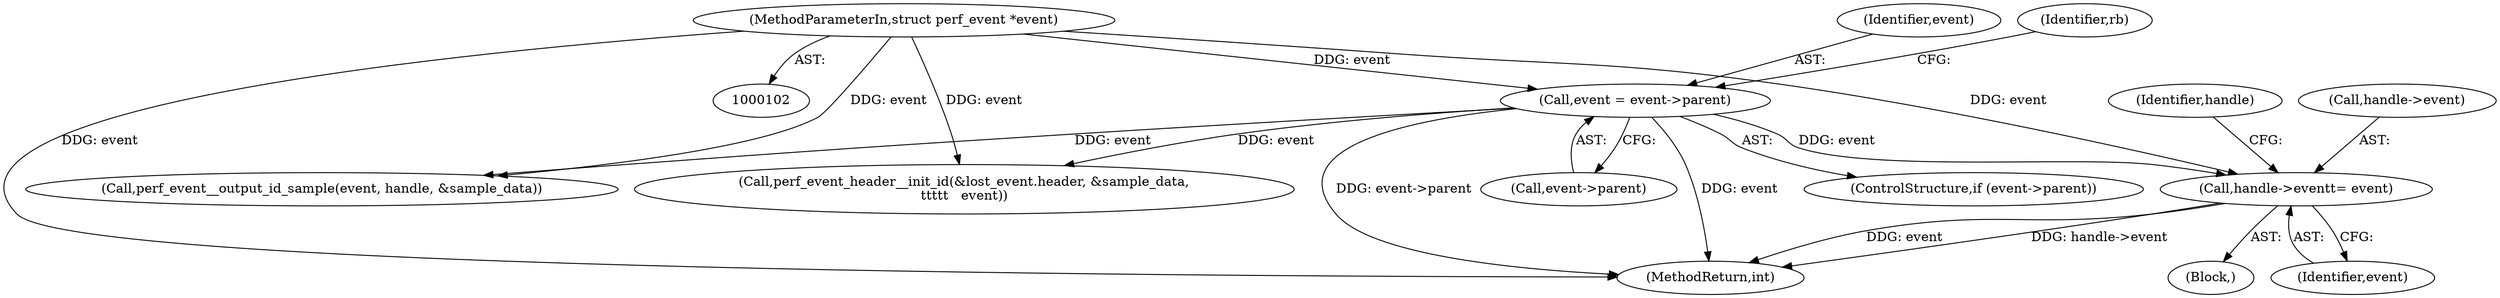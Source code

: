 digraph "0_linux_a8b0ca17b80e92faab46ee7179ba9e99ccb61233_68@pointer" {
"1000140" [label="(Call,handle->event\t= event)"];
"1000120" [label="(Call,event = event->parent)"];
"1000104" [label="(MethodParameterIn,struct perf_event *event)"];
"1000144" [label="(Identifier,event)"];
"1000116" [label="(ControlStructure,if (event->parent))"];
"1000350" [label="(Call,perf_event__output_id_sample(event, handle, &sample_data))"];
"1000122" [label="(Call,event->parent)"];
"1000370" [label="(MethodReturn,int)"];
"1000107" [label="(Block,)"];
"1000174" [label="(Call,perf_event_header__init_id(&lost_event.header, &sample_data,\n\t\t\t\t\t   event))"];
"1000147" [label="(Identifier,handle)"];
"1000140" [label="(Call,handle->event\t= event)"];
"1000120" [label="(Call,event = event->parent)"];
"1000121" [label="(Identifier,event)"];
"1000104" [label="(MethodParameterIn,struct perf_event *event)"];
"1000141" [label="(Call,handle->event)"];
"1000126" [label="(Identifier,rb)"];
"1000140" -> "1000107"  [label="AST: "];
"1000140" -> "1000144"  [label="CFG: "];
"1000141" -> "1000140"  [label="AST: "];
"1000144" -> "1000140"  [label="AST: "];
"1000147" -> "1000140"  [label="CFG: "];
"1000140" -> "1000370"  [label="DDG: handle->event"];
"1000140" -> "1000370"  [label="DDG: event"];
"1000120" -> "1000140"  [label="DDG: event"];
"1000104" -> "1000140"  [label="DDG: event"];
"1000120" -> "1000116"  [label="AST: "];
"1000120" -> "1000122"  [label="CFG: "];
"1000121" -> "1000120"  [label="AST: "];
"1000122" -> "1000120"  [label="AST: "];
"1000126" -> "1000120"  [label="CFG: "];
"1000120" -> "1000370"  [label="DDG: event"];
"1000120" -> "1000370"  [label="DDG: event->parent"];
"1000104" -> "1000120"  [label="DDG: event"];
"1000120" -> "1000174"  [label="DDG: event"];
"1000120" -> "1000350"  [label="DDG: event"];
"1000104" -> "1000102"  [label="AST: "];
"1000104" -> "1000370"  [label="DDG: event"];
"1000104" -> "1000174"  [label="DDG: event"];
"1000104" -> "1000350"  [label="DDG: event"];
}
